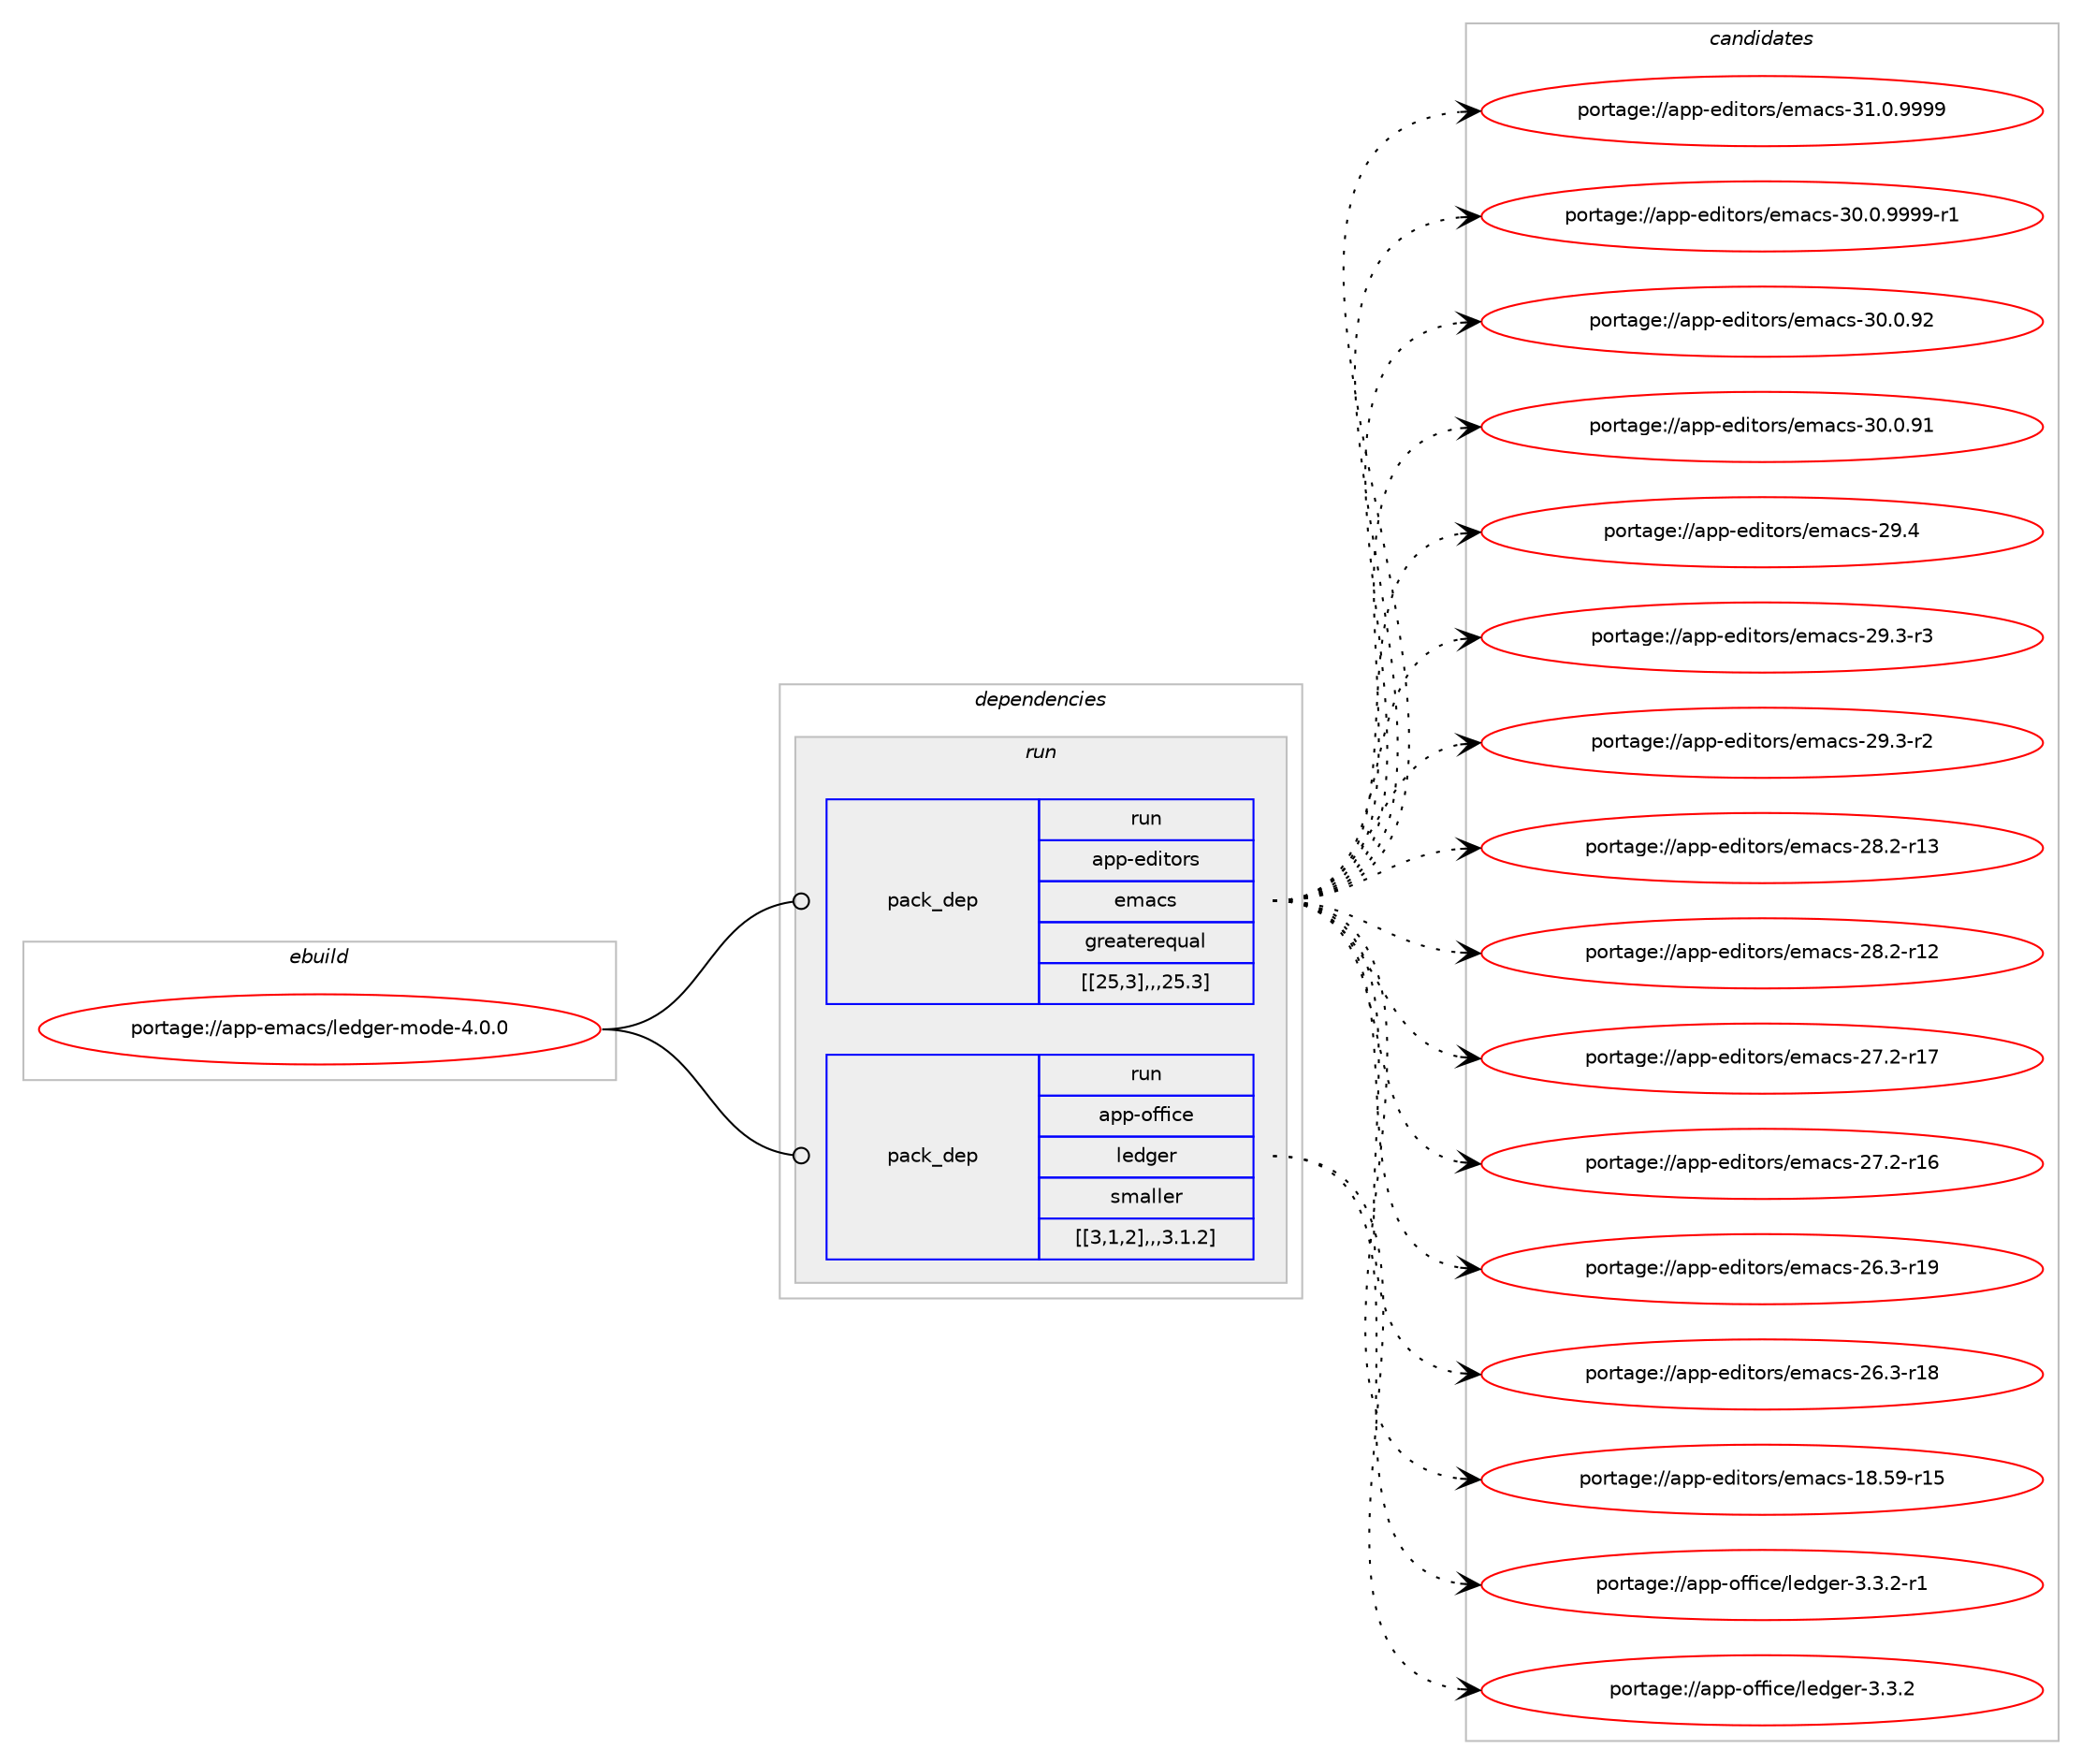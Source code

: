 digraph prolog {

# *************
# Graph options
# *************

newrank=true;
concentrate=true;
compound=true;
graph [rankdir=LR,fontname=Helvetica,fontsize=10,ranksep=1.5];#, ranksep=2.5, nodesep=0.2];
edge  [arrowhead=vee];
node  [fontname=Helvetica,fontsize=10];

# **********
# The ebuild
# **********

subgraph cluster_leftcol {
color=gray;
label=<<i>ebuild</i>>;
id [label="portage://app-emacs/ledger-mode-4.0.0", color=red, width=4, href="../app-emacs/ledger-mode-4.0.0.svg"];
}

# ****************
# The dependencies
# ****************

subgraph cluster_midcol {
color=gray;
label=<<i>dependencies</i>>;
subgraph cluster_compile {
fillcolor="#eeeeee";
style=filled;
label=<<i>compile</i>>;
}
subgraph cluster_compileandrun {
fillcolor="#eeeeee";
style=filled;
label=<<i>compile and run</i>>;
}
subgraph cluster_run {
fillcolor="#eeeeee";
style=filled;
label=<<i>run</i>>;
subgraph pack16618 {
dependency23132 [label=<<TABLE BORDER="0" CELLBORDER="1" CELLSPACING="0" CELLPADDING="4" WIDTH="220"><TR><TD ROWSPAN="6" CELLPADDING="30">pack_dep</TD></TR><TR><TD WIDTH="110">run</TD></TR><TR><TD>app-editors</TD></TR><TR><TD>emacs</TD></TR><TR><TD>greaterequal</TD></TR><TR><TD>[[25,3],,,25.3]</TD></TR></TABLE>>, shape=none, color=blue];
}
id:e -> dependency23132:w [weight=20,style="solid",arrowhead="odot"];
subgraph pack16633 {
dependency23144 [label=<<TABLE BORDER="0" CELLBORDER="1" CELLSPACING="0" CELLPADDING="4" WIDTH="220"><TR><TD ROWSPAN="6" CELLPADDING="30">pack_dep</TD></TR><TR><TD WIDTH="110">run</TD></TR><TR><TD>app-office</TD></TR><TR><TD>ledger</TD></TR><TR><TD>smaller</TD></TR><TR><TD>[[3,1,2],,,3.1.2]</TD></TR></TABLE>>, shape=none, color=blue];
}
id:e -> dependency23144:w [weight=20,style="solid",arrowhead="odot"];
}
}

# **************
# The candidates
# **************

subgraph cluster_choices {
rank=same;
color=gray;
label=<<i>candidates</i>>;

subgraph choice15333 {
color=black;
nodesep=1;
choice971121124510110010511611111411547101109979911545514946484657575757 [label="portage://app-editors/emacs-31.0.9999", color=red, width=4,href="../app-editors/emacs-31.0.9999.svg"];
choice9711211245101100105116111114115471011099799115455148464846575757574511449 [label="portage://app-editors/emacs-30.0.9999-r1", color=red, width=4,href="../app-editors/emacs-30.0.9999-r1.svg"];
choice97112112451011001051161111141154710110997991154551484648465750 [label="portage://app-editors/emacs-30.0.92", color=red, width=4,href="../app-editors/emacs-30.0.92.svg"];
choice97112112451011001051161111141154710110997991154551484648465749 [label="portage://app-editors/emacs-30.0.91", color=red, width=4,href="../app-editors/emacs-30.0.91.svg"];
choice97112112451011001051161111141154710110997991154550574652 [label="portage://app-editors/emacs-29.4", color=red, width=4,href="../app-editors/emacs-29.4.svg"];
choice971121124510110010511611111411547101109979911545505746514511451 [label="portage://app-editors/emacs-29.3-r3", color=red, width=4,href="../app-editors/emacs-29.3-r3.svg"];
choice971121124510110010511611111411547101109979911545505746514511450 [label="portage://app-editors/emacs-29.3-r2", color=red, width=4,href="../app-editors/emacs-29.3-r2.svg"];
choice97112112451011001051161111141154710110997991154550564650451144951 [label="portage://app-editors/emacs-28.2-r13", color=red, width=4,href="../app-editors/emacs-28.2-r13.svg"];
choice97112112451011001051161111141154710110997991154550564650451144950 [label="portage://app-editors/emacs-28.2-r12", color=red, width=4,href="../app-editors/emacs-28.2-r12.svg"];
choice97112112451011001051161111141154710110997991154550554650451144955 [label="portage://app-editors/emacs-27.2-r17", color=red, width=4,href="../app-editors/emacs-27.2-r17.svg"];
choice97112112451011001051161111141154710110997991154550554650451144954 [label="portage://app-editors/emacs-27.2-r16", color=red, width=4,href="../app-editors/emacs-27.2-r16.svg"];
choice97112112451011001051161111141154710110997991154550544651451144957 [label="portage://app-editors/emacs-26.3-r19", color=red, width=4,href="../app-editors/emacs-26.3-r19.svg"];
choice97112112451011001051161111141154710110997991154550544651451144956 [label="portage://app-editors/emacs-26.3-r18", color=red, width=4,href="../app-editors/emacs-26.3-r18.svg"];
choice9711211245101100105116111114115471011099799115454956465357451144953 [label="portage://app-editors/emacs-18.59-r15", color=red, width=4,href="../app-editors/emacs-18.59-r15.svg"];
dependency23132:e -> choice971121124510110010511611111411547101109979911545514946484657575757:w [style=dotted,weight="100"];
dependency23132:e -> choice9711211245101100105116111114115471011099799115455148464846575757574511449:w [style=dotted,weight="100"];
dependency23132:e -> choice97112112451011001051161111141154710110997991154551484648465750:w [style=dotted,weight="100"];
dependency23132:e -> choice97112112451011001051161111141154710110997991154551484648465749:w [style=dotted,weight="100"];
dependency23132:e -> choice97112112451011001051161111141154710110997991154550574652:w [style=dotted,weight="100"];
dependency23132:e -> choice971121124510110010511611111411547101109979911545505746514511451:w [style=dotted,weight="100"];
dependency23132:e -> choice971121124510110010511611111411547101109979911545505746514511450:w [style=dotted,weight="100"];
dependency23132:e -> choice97112112451011001051161111141154710110997991154550564650451144951:w [style=dotted,weight="100"];
dependency23132:e -> choice97112112451011001051161111141154710110997991154550564650451144950:w [style=dotted,weight="100"];
dependency23132:e -> choice97112112451011001051161111141154710110997991154550554650451144955:w [style=dotted,weight="100"];
dependency23132:e -> choice97112112451011001051161111141154710110997991154550554650451144954:w [style=dotted,weight="100"];
dependency23132:e -> choice97112112451011001051161111141154710110997991154550544651451144957:w [style=dotted,weight="100"];
dependency23132:e -> choice97112112451011001051161111141154710110997991154550544651451144956:w [style=dotted,weight="100"];
dependency23132:e -> choice9711211245101100105116111114115471011099799115454956465357451144953:w [style=dotted,weight="100"];
}
subgraph choice15352 {
color=black;
nodesep=1;
choice971121124511110210210599101471081011001031011144551465146504511449 [label="portage://app-office/ledger-3.3.2-r1", color=red, width=4,href="../app-office/ledger-3.3.2-r1.svg"];
choice97112112451111021021059910147108101100103101114455146514650 [label="portage://app-office/ledger-3.3.2", color=red, width=4,href="../app-office/ledger-3.3.2.svg"];
dependency23144:e -> choice971121124511110210210599101471081011001031011144551465146504511449:w [style=dotted,weight="100"];
dependency23144:e -> choice97112112451111021021059910147108101100103101114455146514650:w [style=dotted,weight="100"];
}
}

}
